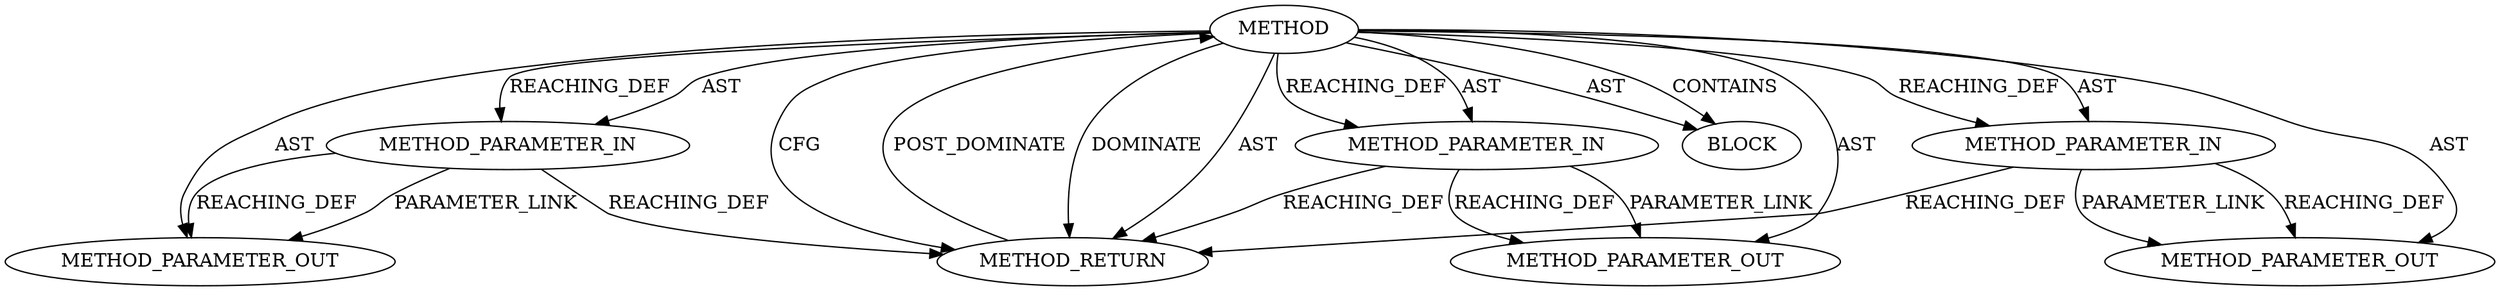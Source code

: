 digraph {
  20239 [label=METHOD AST_PARENT_TYPE="NAMESPACE_BLOCK" AST_PARENT_FULL_NAME="<global>" ORDER=0 CODE="<empty>" FULL_NAME="kmalloc_array" IS_EXTERNAL=true FILENAME="<empty>" SIGNATURE="" NAME="kmalloc_array"]
  22107 [label=METHOD_PARAMETER_OUT ORDER=3 CODE="p3" IS_VARIADIC=false TYPE_FULL_NAME="ANY" EVALUATION_STRATEGY="BY_VALUE" INDEX=3 NAME="p3"]
  20241 [label=METHOD_PARAMETER_IN ORDER=2 CODE="p2" IS_VARIADIC=false TYPE_FULL_NAME="ANY" EVALUATION_STRATEGY="BY_VALUE" INDEX=2 NAME="p2"]
  22106 [label=METHOD_PARAMETER_OUT ORDER=2 CODE="p2" IS_VARIADIC=false TYPE_FULL_NAME="ANY" EVALUATION_STRATEGY="BY_VALUE" INDEX=2 NAME="p2"]
  20244 [label=METHOD_RETURN ORDER=2 CODE="RET" TYPE_FULL_NAME="ANY" EVALUATION_STRATEGY="BY_VALUE"]
  20240 [label=METHOD_PARAMETER_IN ORDER=1 CODE="p1" IS_VARIADIC=false TYPE_FULL_NAME="ANY" EVALUATION_STRATEGY="BY_VALUE" INDEX=1 NAME="p1"]
  20243 [label=BLOCK ORDER=1 ARGUMENT_INDEX=1 CODE="<empty>" TYPE_FULL_NAME="ANY"]
  22105 [label=METHOD_PARAMETER_OUT ORDER=1 CODE="p1" IS_VARIADIC=false TYPE_FULL_NAME="ANY" EVALUATION_STRATEGY="BY_VALUE" INDEX=1 NAME="p1"]
  20242 [label=METHOD_PARAMETER_IN ORDER=3 CODE="p3" IS_VARIADIC=false TYPE_FULL_NAME="ANY" EVALUATION_STRATEGY="BY_VALUE" INDEX=3 NAME="p3"]
  20242 -> 22107 [label=REACHING_DEF VARIABLE="p3"]
  20239 -> 22105 [label=AST ]
  20240 -> 22105 [label=REACHING_DEF VARIABLE="p1"]
  20241 -> 22106 [label=PARAMETER_LINK ]
  20239 -> 22107 [label=AST ]
  20239 -> 20242 [label=REACHING_DEF VARIABLE=""]
  20239 -> 20242 [label=AST ]
  20242 -> 20244 [label=REACHING_DEF VARIABLE="p3"]
  20239 -> 20244 [label=DOMINATE ]
  20239 -> 20244 [label=AST ]
  20241 -> 22106 [label=REACHING_DEF VARIABLE="p2"]
  20239 -> 20243 [label=AST ]
  20239 -> 20241 [label=REACHING_DEF VARIABLE=""]
  20239 -> 22106 [label=AST ]
  20239 -> 20244 [label=CFG ]
  20239 -> 20240 [label=REACHING_DEF VARIABLE=""]
  20240 -> 20244 [label=REACHING_DEF VARIABLE="p1"]
  20241 -> 20244 [label=REACHING_DEF VARIABLE="p2"]
  20239 -> 20241 [label=AST ]
  20244 -> 20239 [label=POST_DOMINATE ]
  20240 -> 22105 [label=PARAMETER_LINK ]
  20242 -> 22107 [label=PARAMETER_LINK ]
  20239 -> 20243 [label=CONTAINS ]
  20239 -> 20240 [label=AST ]
}
